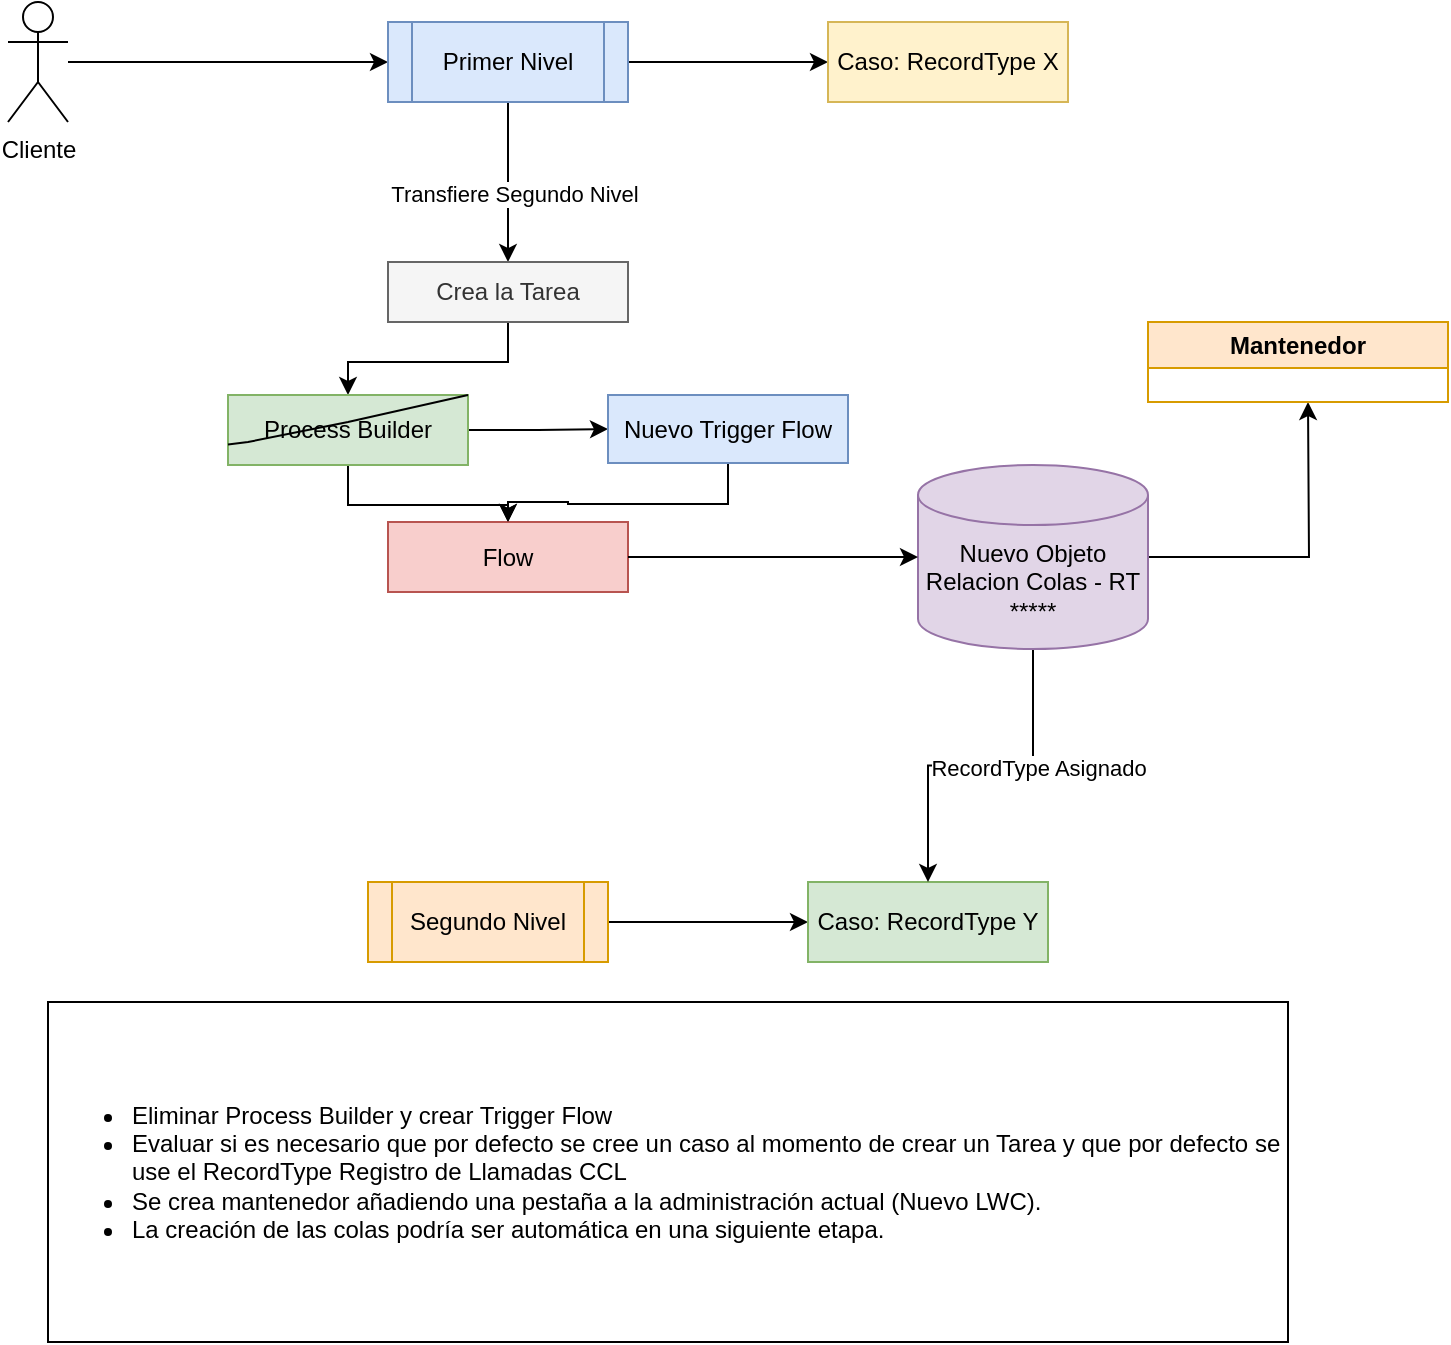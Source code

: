 <mxfile version="24.2.3" type="github">
  <diagram name="Página-1" id="21dMazKgDtN5A4R0uCIt">
    <mxGraphModel dx="792" dy="1104" grid="1" gridSize="10" guides="1" tooltips="1" connect="1" arrows="1" fold="1" page="1" pageScale="1" pageWidth="1169" pageHeight="827" math="0" shadow="0">
      <root>
        <mxCell id="0" />
        <mxCell id="1" parent="0" />
        <mxCell id="S1v9DRBgkolXMPgVoIUC-3" style="edgeStyle=orthogonalEdgeStyle;rounded=0;orthogonalLoop=1;jettySize=auto;html=1;" edge="1" parent="1" source="S1v9DRBgkolXMPgVoIUC-1" target="S1v9DRBgkolXMPgVoIUC-2">
          <mxGeometry relative="1" as="geometry" />
        </mxCell>
        <mxCell id="S1v9DRBgkolXMPgVoIUC-1" value="Cliente" style="shape=umlActor;verticalLabelPosition=bottom;verticalAlign=top;html=1;outlineConnect=0;" vertex="1" parent="1">
          <mxGeometry x="100" y="80" width="30" height="60" as="geometry" />
        </mxCell>
        <mxCell id="S1v9DRBgkolXMPgVoIUC-7" value="" style="edgeStyle=orthogonalEdgeStyle;rounded=0;orthogonalLoop=1;jettySize=auto;html=1;" edge="1" parent="1" source="S1v9DRBgkolXMPgVoIUC-2" target="S1v9DRBgkolXMPgVoIUC-6">
          <mxGeometry relative="1" as="geometry">
            <Array as="points">
              <mxPoint x="460" y="110" />
              <mxPoint x="460" y="110" />
            </Array>
          </mxGeometry>
        </mxCell>
        <mxCell id="S1v9DRBgkolXMPgVoIUC-12" style="edgeStyle=orthogonalEdgeStyle;rounded=0;orthogonalLoop=1;jettySize=auto;html=1;" edge="1" parent="1" source="S1v9DRBgkolXMPgVoIUC-2">
          <mxGeometry relative="1" as="geometry">
            <mxPoint x="350" y="210" as="targetPoint" />
          </mxGeometry>
        </mxCell>
        <mxCell id="S1v9DRBgkolXMPgVoIUC-13" value="Transfiere Segundo Nivel" style="edgeLabel;html=1;align=center;verticalAlign=middle;resizable=0;points=[];" vertex="1" connectable="0" parent="S1v9DRBgkolXMPgVoIUC-12">
          <mxGeometry x="0.155" y="2" relative="1" as="geometry">
            <mxPoint as="offset" />
          </mxGeometry>
        </mxCell>
        <mxCell id="S1v9DRBgkolXMPgVoIUC-2" value="Primer Nivel" style="shape=process;whiteSpace=wrap;html=1;backgroundOutline=1;fillColor=#dae8fc;strokeColor=#6c8ebf;" vertex="1" parent="1">
          <mxGeometry x="290" y="90" width="120" height="40" as="geometry" />
        </mxCell>
        <mxCell id="S1v9DRBgkolXMPgVoIUC-11" style="edgeStyle=orthogonalEdgeStyle;rounded=0;orthogonalLoop=1;jettySize=auto;html=1;entryX=0;entryY=0.5;entryDx=0;entryDy=0;" edge="1" parent="1" source="S1v9DRBgkolXMPgVoIUC-4" target="S1v9DRBgkolXMPgVoIUC-8">
          <mxGeometry relative="1" as="geometry" />
        </mxCell>
        <mxCell id="S1v9DRBgkolXMPgVoIUC-4" value="Segundo Nivel" style="shape=process;whiteSpace=wrap;html=1;backgroundOutline=1;fillColor=#ffe6cc;strokeColor=#d79b00;" vertex="1" parent="1">
          <mxGeometry x="280" y="520" width="120" height="40" as="geometry" />
        </mxCell>
        <mxCell id="S1v9DRBgkolXMPgVoIUC-6" value="Caso: RecordType X" style="whiteSpace=wrap;html=1;fillColor=#fff2cc;strokeColor=#d6b656;" vertex="1" parent="1">
          <mxGeometry x="510" y="90" width="120" height="40" as="geometry" />
        </mxCell>
        <mxCell id="S1v9DRBgkolXMPgVoIUC-8" value="Caso: RecordType Y" style="whiteSpace=wrap;html=1;fillColor=#d5e8d4;strokeColor=#82b366;" vertex="1" parent="1">
          <mxGeometry x="500" y="520" width="120" height="40" as="geometry" />
        </mxCell>
        <mxCell id="S1v9DRBgkolXMPgVoIUC-16" value="" style="edgeStyle=orthogonalEdgeStyle;rounded=0;orthogonalLoop=1;jettySize=auto;html=1;" edge="1" parent="1" source="S1v9DRBgkolXMPgVoIUC-14" target="S1v9DRBgkolXMPgVoIUC-15">
          <mxGeometry relative="1" as="geometry" />
        </mxCell>
        <mxCell id="S1v9DRBgkolXMPgVoIUC-14" value="Crea la Tarea" style="rounded=0;whiteSpace=wrap;html=1;fillColor=#f5f5f5;fontColor=#333333;strokeColor=#666666;" vertex="1" parent="1">
          <mxGeometry x="290" y="210" width="120" height="30" as="geometry" />
        </mxCell>
        <mxCell id="S1v9DRBgkolXMPgVoIUC-22" value="" style="edgeStyle=orthogonalEdgeStyle;rounded=0;orthogonalLoop=1;jettySize=auto;html=1;" edge="1" parent="1" source="S1v9DRBgkolXMPgVoIUC-15" target="S1v9DRBgkolXMPgVoIUC-21">
          <mxGeometry relative="1" as="geometry" />
        </mxCell>
        <mxCell id="S1v9DRBgkolXMPgVoIUC-41" value="" style="edgeStyle=orthogonalEdgeStyle;rounded=0;orthogonalLoop=1;jettySize=auto;html=1;" edge="1" parent="1" source="S1v9DRBgkolXMPgVoIUC-15" target="S1v9DRBgkolXMPgVoIUC-40">
          <mxGeometry relative="1" as="geometry" />
        </mxCell>
        <mxCell id="S1v9DRBgkolXMPgVoIUC-15" value="Process Builder" style="whiteSpace=wrap;html=1;rounded=0;fillColor=#d5e8d4;strokeColor=#82b366;" vertex="1" parent="1">
          <mxGeometry x="210" y="276.5" width="120" height="35" as="geometry" />
        </mxCell>
        <mxCell id="S1v9DRBgkolXMPgVoIUC-21" value="Flow" style="whiteSpace=wrap;html=1;rounded=0;fillColor=#f8cecc;strokeColor=#b85450;" vertex="1" parent="1">
          <mxGeometry x="290" y="340" width="120" height="35" as="geometry" />
        </mxCell>
        <mxCell id="S1v9DRBgkolXMPgVoIUC-26" style="edgeStyle=orthogonalEdgeStyle;rounded=0;orthogonalLoop=1;jettySize=auto;html=1;entryX=0.5;entryY=0;entryDx=0;entryDy=0;" edge="1" parent="1" source="S1v9DRBgkolXMPgVoIUC-24" target="S1v9DRBgkolXMPgVoIUC-8">
          <mxGeometry relative="1" as="geometry" />
        </mxCell>
        <mxCell id="S1v9DRBgkolXMPgVoIUC-27" value="RecordType Asignado" style="edgeLabel;html=1;align=center;verticalAlign=middle;resizable=0;points=[];" vertex="1" connectable="0" parent="S1v9DRBgkolXMPgVoIUC-26">
          <mxGeometry x="-0.316" y="2" relative="1" as="geometry">
            <mxPoint y="1" as="offset" />
          </mxGeometry>
        </mxCell>
        <mxCell id="S1v9DRBgkolXMPgVoIUC-34" style="edgeStyle=orthogonalEdgeStyle;rounded=0;orthogonalLoop=1;jettySize=auto;html=1;" edge="1" parent="1" source="S1v9DRBgkolXMPgVoIUC-24">
          <mxGeometry relative="1" as="geometry">
            <mxPoint x="750" y="280" as="targetPoint" />
          </mxGeometry>
        </mxCell>
        <mxCell id="S1v9DRBgkolXMPgVoIUC-24" value="Nuevo Objeto Relacion Colas - RT *****" style="shape=cylinder3;whiteSpace=wrap;html=1;boundedLbl=1;backgroundOutline=1;size=15;fillColor=#e1d5e7;strokeColor=#9673a6;" vertex="1" parent="1">
          <mxGeometry x="555" y="311.5" width="115" height="92" as="geometry" />
        </mxCell>
        <mxCell id="S1v9DRBgkolXMPgVoIUC-25" style="edgeStyle=orthogonalEdgeStyle;rounded=0;orthogonalLoop=1;jettySize=auto;html=1;entryX=0;entryY=0.5;entryDx=0;entryDy=0;entryPerimeter=0;" edge="1" parent="1" source="S1v9DRBgkolXMPgVoIUC-21" target="S1v9DRBgkolXMPgVoIUC-24">
          <mxGeometry relative="1" as="geometry" />
        </mxCell>
        <mxCell id="S1v9DRBgkolXMPgVoIUC-31" value="&lt;ul&gt;&lt;li&gt;Eliminar Process Builder y crear Trigger Flow&lt;/li&gt;&lt;li&gt;Evaluar si es necesario que por defecto se cree un caso al momento de crear un Tarea y que por defecto se use el RecordType Registro de Llamadas CCL&lt;/li&gt;&lt;li&gt;Se crea mantenedor añadiendo una pestaña a la administración actual (Nuevo LWC).&lt;/li&gt;&lt;li&gt;La creación de las colas podría ser automática en una siguiente etapa.&lt;/li&gt;&lt;/ul&gt;" style="rounded=0;whiteSpace=wrap;html=1;align=left;" vertex="1" parent="1">
          <mxGeometry x="120" y="580" width="620" height="170" as="geometry" />
        </mxCell>
        <mxCell id="S1v9DRBgkolXMPgVoIUC-39" value="Mantenedor" style="swimlane;whiteSpace=wrap;html=1;fillColor=#ffe6cc;strokeColor=#d79b00;" vertex="1" parent="1">
          <mxGeometry x="670" y="240" width="150" height="40" as="geometry" />
        </mxCell>
        <mxCell id="S1v9DRBgkolXMPgVoIUC-43" style="edgeStyle=orthogonalEdgeStyle;rounded=0;orthogonalLoop=1;jettySize=auto;html=1;" edge="1" parent="1" source="S1v9DRBgkolXMPgVoIUC-40" target="S1v9DRBgkolXMPgVoIUC-21">
          <mxGeometry relative="1" as="geometry">
            <Array as="points">
              <mxPoint x="460" y="331" />
              <mxPoint x="380" y="331" />
              <mxPoint x="380" y="330" />
              <mxPoint x="350" y="330" />
            </Array>
          </mxGeometry>
        </mxCell>
        <mxCell id="S1v9DRBgkolXMPgVoIUC-40" value="Nuevo Trigger Flow" style="whiteSpace=wrap;html=1;fillColor=#dae8fc;strokeColor=#6c8ebf;rounded=0;" vertex="1" parent="1">
          <mxGeometry x="400" y="276.5" width="120" height="34" as="geometry" />
        </mxCell>
        <mxCell id="S1v9DRBgkolXMPgVoIUC-42" value="" style="endArrow=none;html=1;rounded=0;entryX=1;entryY=0;entryDx=0;entryDy=0;" edge="1" parent="1" source="S1v9DRBgkolXMPgVoIUC-15" target="S1v9DRBgkolXMPgVoIUC-15">
          <mxGeometry width="50" height="50" relative="1" as="geometry">
            <mxPoint x="320" y="280" as="sourcePoint" />
            <mxPoint x="310" y="283.6" as="targetPoint" />
            <Array as="points">
              <mxPoint x="220" y="300" />
              <mxPoint x="270" y="290" />
            </Array>
          </mxGeometry>
        </mxCell>
      </root>
    </mxGraphModel>
  </diagram>
</mxfile>
